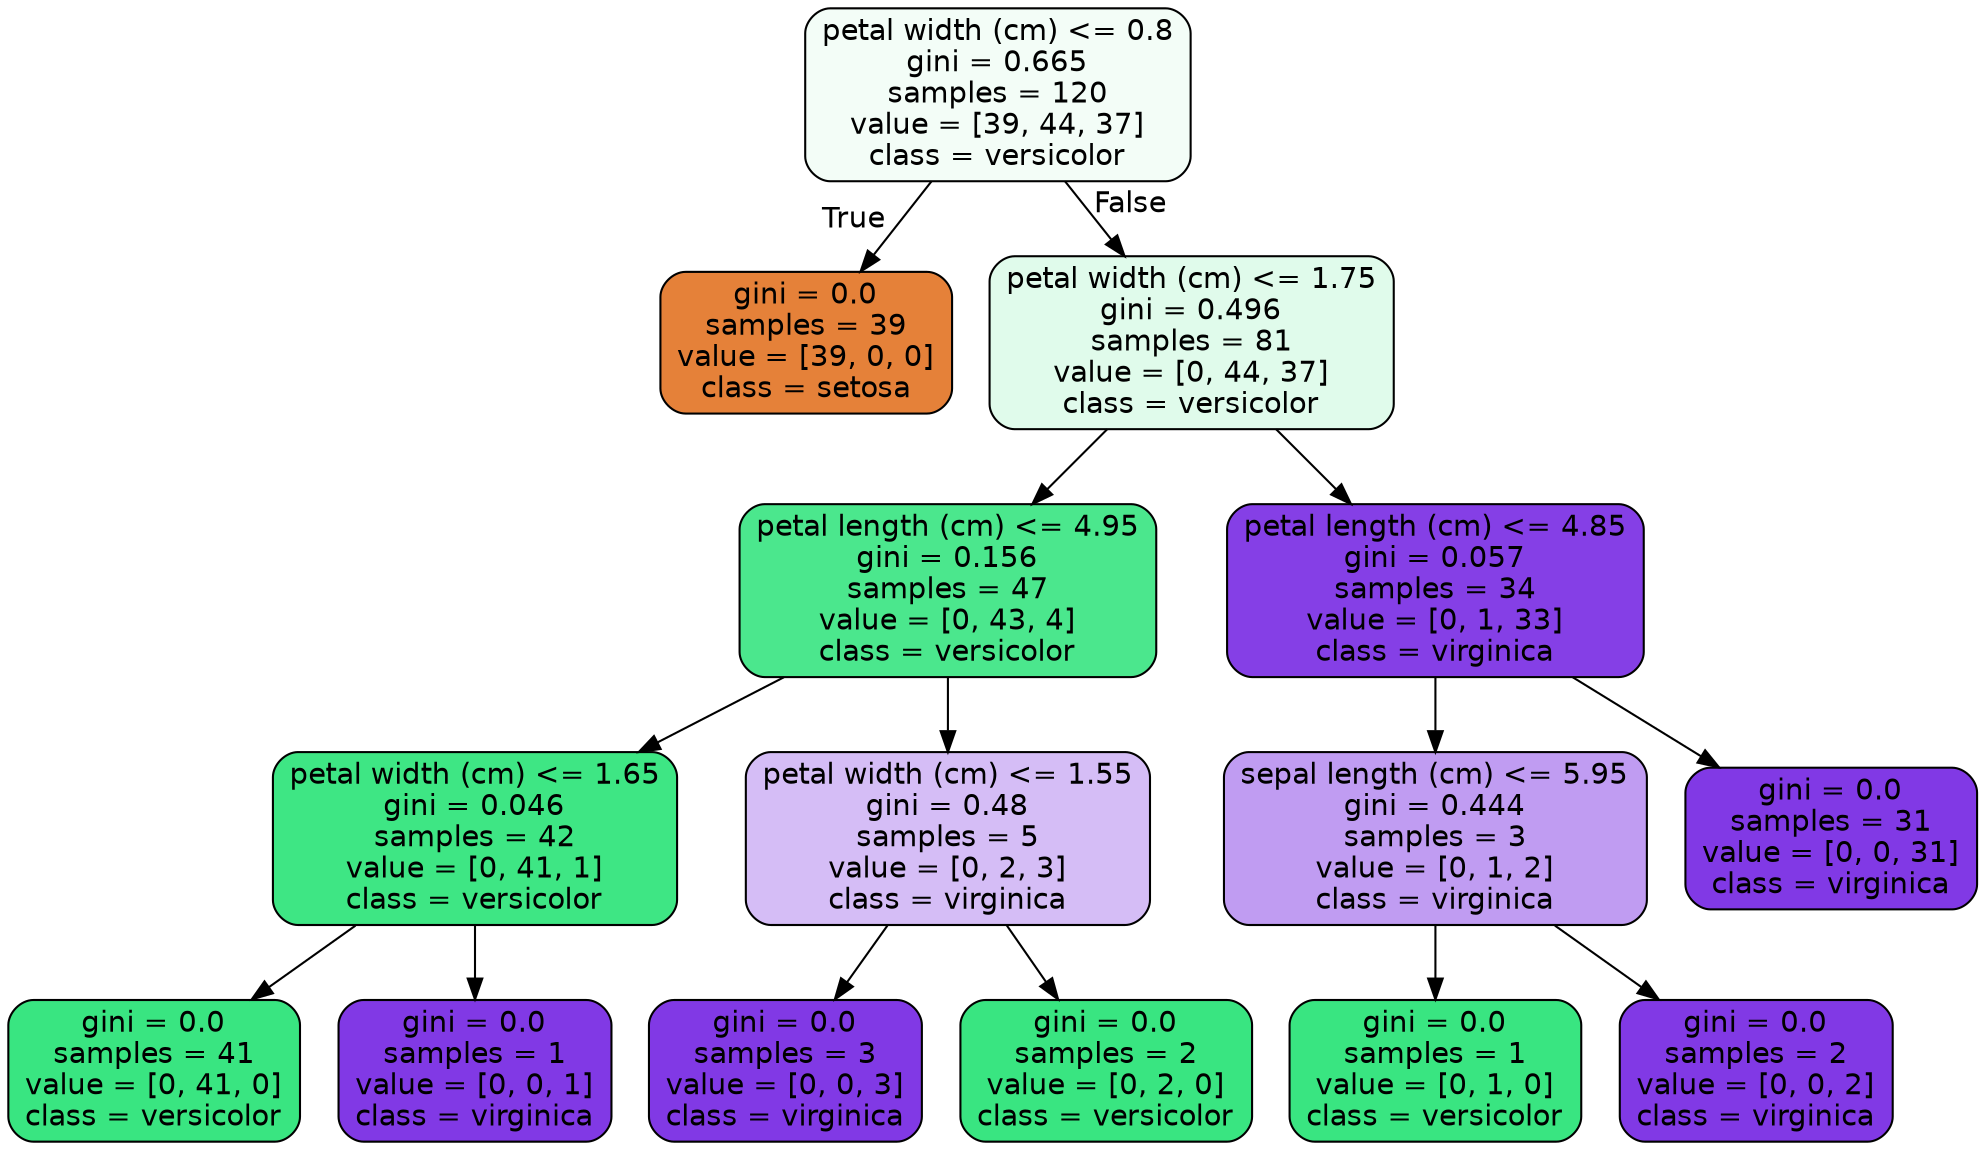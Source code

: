 digraph Tree {
node [shape=box, style="filled, rounded", color="black", fontname=helvetica] ;
edge [fontname=helvetica] ;
0 [label="petal width (cm) <= 0.8\ngini = 0.665\nsamples = 120\nvalue = [39, 44, 37]\nclass = versicolor", fillcolor="#f3fdf7"] ;
1 [label="gini = 0.0\nsamples = 39\nvalue = [39, 0, 0]\nclass = setosa", fillcolor="#e58139"] ;
0 -> 1 [labeldistance=2.5, labelangle=45, headlabel="True"] ;
2 [label="petal width (cm) <= 1.75\ngini = 0.496\nsamples = 81\nvalue = [0, 44, 37]\nclass = versicolor", fillcolor="#e0fbeb"] ;
0 -> 2 [labeldistance=2.5, labelangle=-45, headlabel="False"] ;
3 [label="petal length (cm) <= 4.95\ngini = 0.156\nsamples = 47\nvalue = [0, 43, 4]\nclass = versicolor", fillcolor="#4be78d"] ;
2 -> 3 ;
4 [label="petal width (cm) <= 1.65\ngini = 0.046\nsamples = 42\nvalue = [0, 41, 1]\nclass = versicolor", fillcolor="#3ee684"] ;
3 -> 4 ;
5 [label="gini = 0.0\nsamples = 41\nvalue = [0, 41, 0]\nclass = versicolor", fillcolor="#39e581"] ;
4 -> 5 ;
6 [label="gini = 0.0\nsamples = 1\nvalue = [0, 0, 1]\nclass = virginica", fillcolor="#8139e5"] ;
4 -> 6 ;
7 [label="petal width (cm) <= 1.55\ngini = 0.48\nsamples = 5\nvalue = [0, 2, 3]\nclass = virginica", fillcolor="#d5bdf6"] ;
3 -> 7 ;
8 [label="gini = 0.0\nsamples = 3\nvalue = [0, 0, 3]\nclass = virginica", fillcolor="#8139e5"] ;
7 -> 8 ;
9 [label="gini = 0.0\nsamples = 2\nvalue = [0, 2, 0]\nclass = versicolor", fillcolor="#39e581"] ;
7 -> 9 ;
10 [label="petal length (cm) <= 4.85\ngini = 0.057\nsamples = 34\nvalue = [0, 1, 33]\nclass = virginica", fillcolor="#853fe6"] ;
2 -> 10 ;
11 [label="sepal length (cm) <= 5.95\ngini = 0.444\nsamples = 3\nvalue = [0, 1, 2]\nclass = virginica", fillcolor="#c09cf2"] ;
10 -> 11 ;
12 [label="gini = 0.0\nsamples = 1\nvalue = [0, 1, 0]\nclass = versicolor", fillcolor="#39e581"] ;
11 -> 12 ;
13 [label="gini = 0.0\nsamples = 2\nvalue = [0, 0, 2]\nclass = virginica", fillcolor="#8139e5"] ;
11 -> 13 ;
14 [label="gini = 0.0\nsamples = 31\nvalue = [0, 0, 31]\nclass = virginica", fillcolor="#8139e5"] ;
10 -> 14 ;
}

